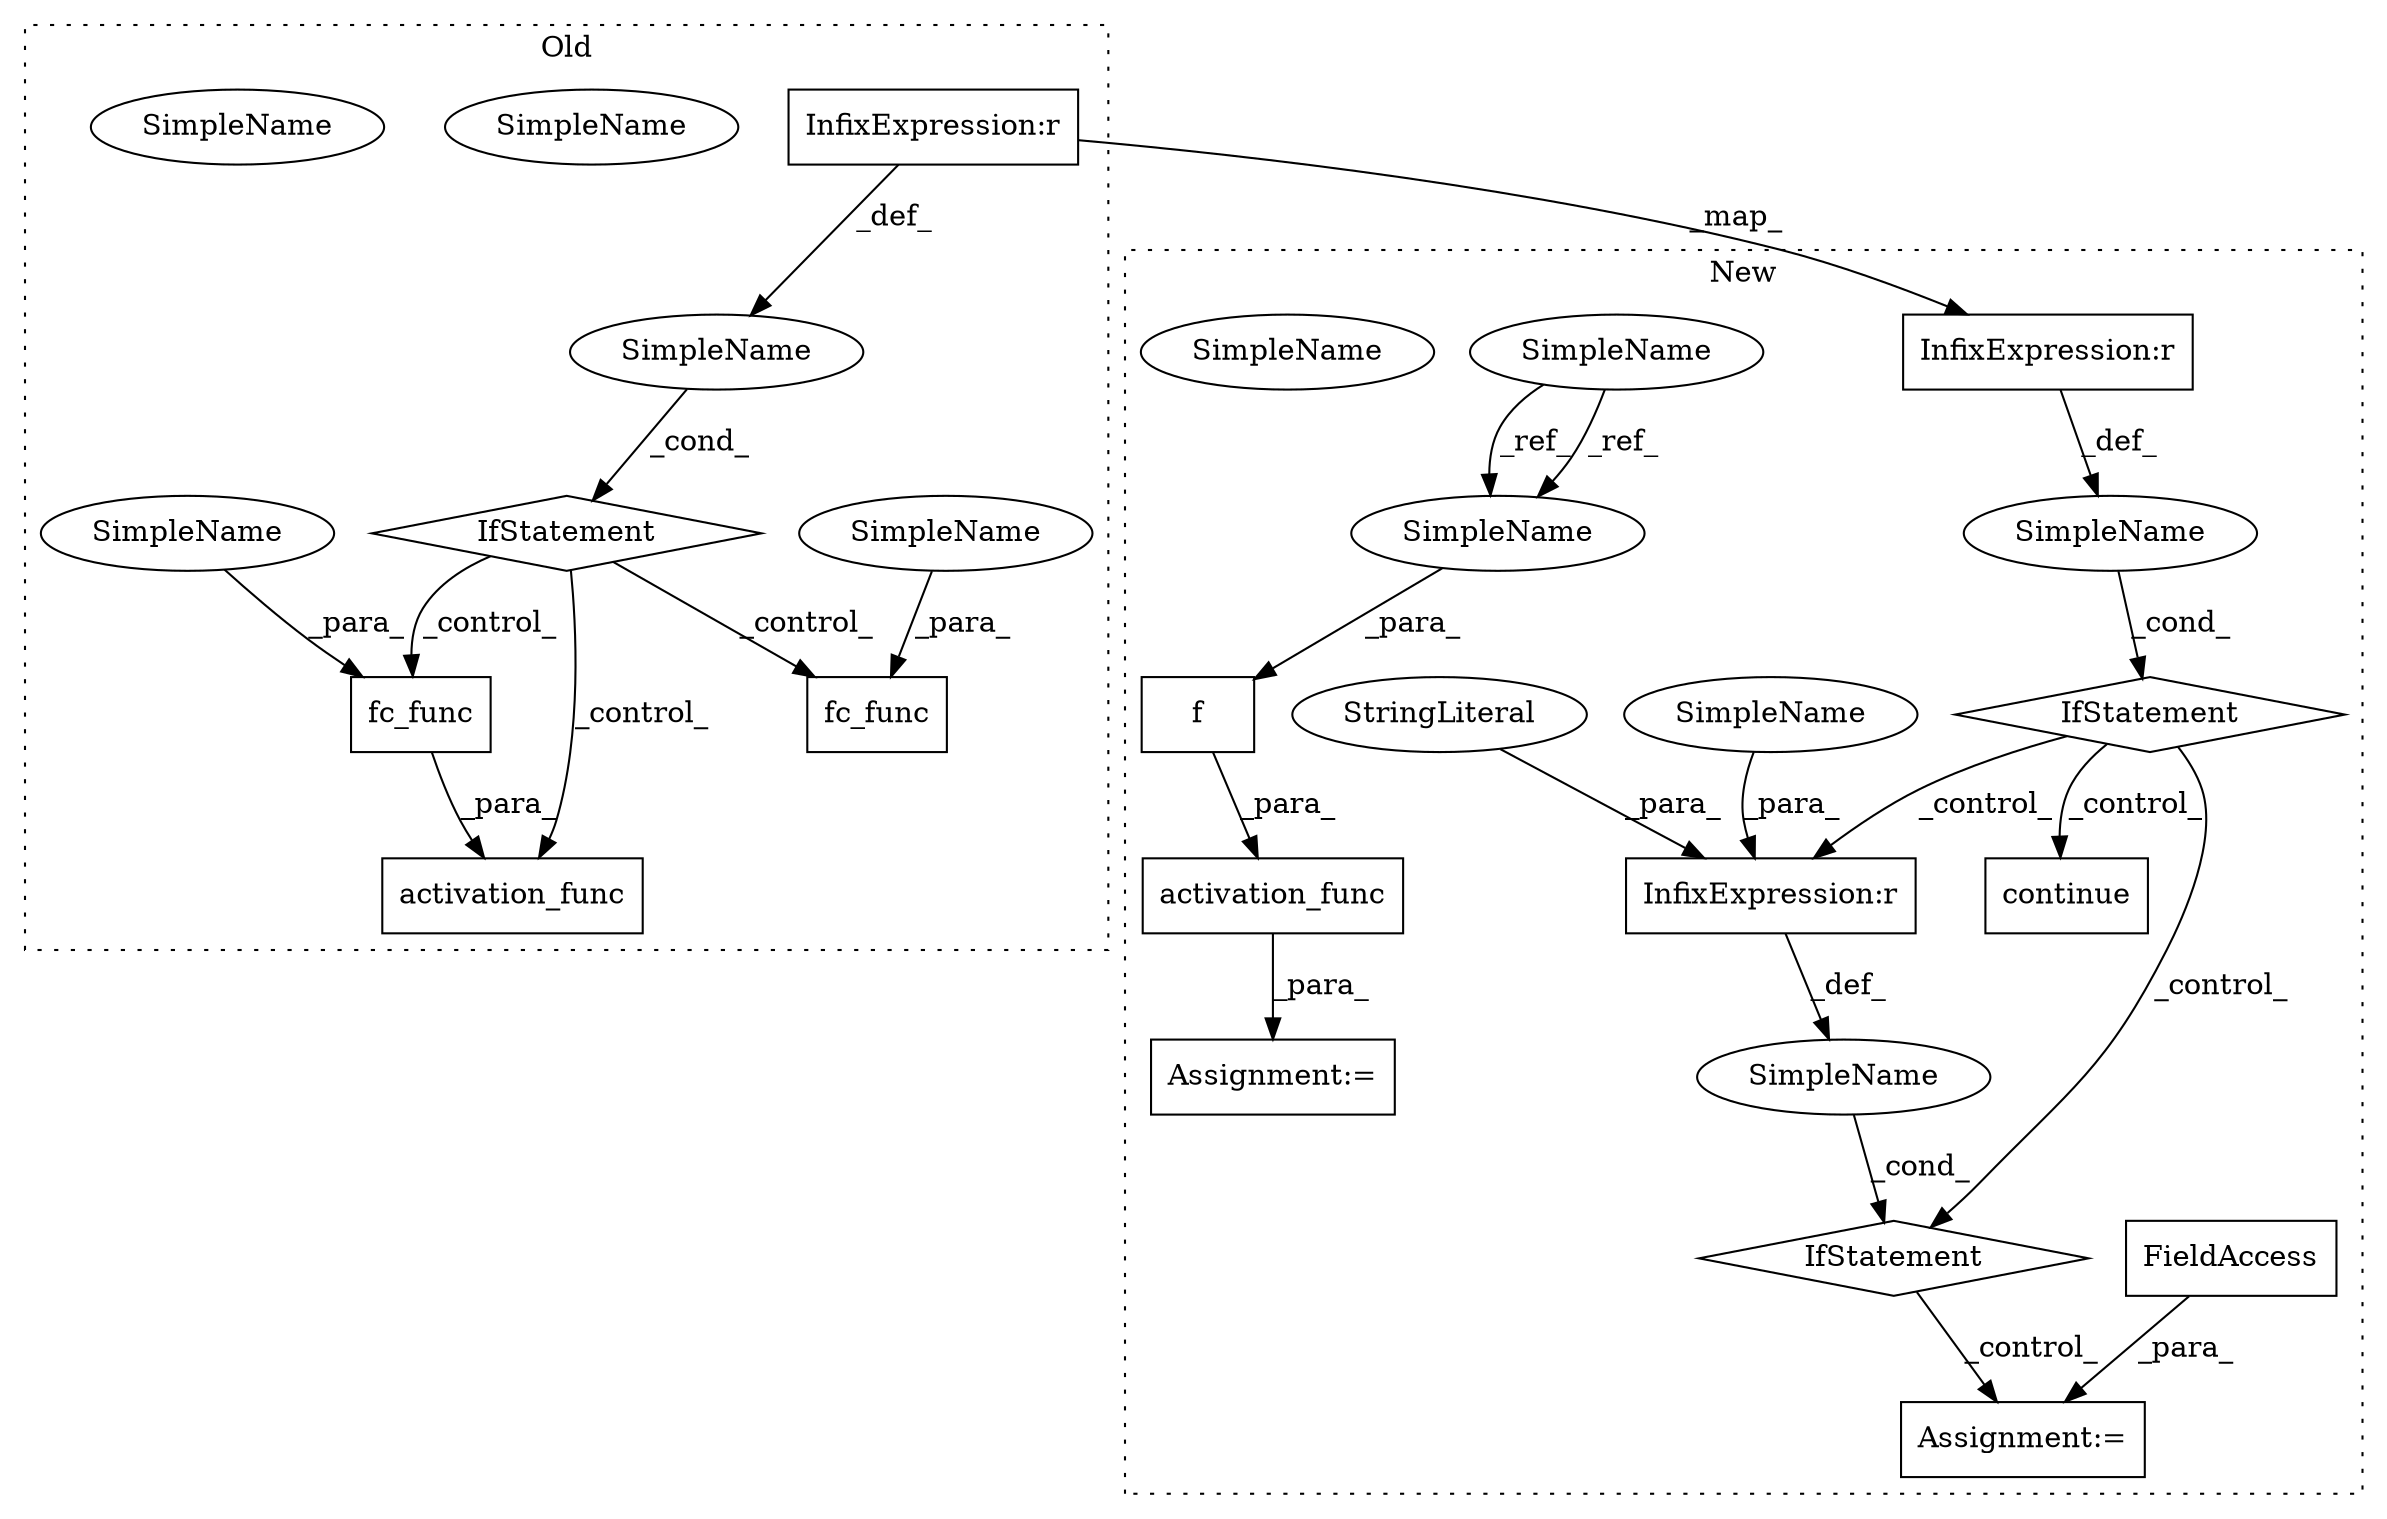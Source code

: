 digraph G {
subgraph cluster0 {
1 [label="IfStatement" a="25" s="13136" l="3" shape="diamond"];
4 [label="fc_func" a="32" s="13168,13177" l="8,1" shape="box"];
6 [label="SimpleName" a="42" s="" l="" shape="ellipse"];
10 [label="fc_func" a="32" s="13139,13148" l="8,1" shape="box"];
12 [label="InfixExpression:r" a="27" s="13123" l="4" shape="box"];
20 [label="activation_func" a="32" s="13152,13178" l="16,1" shape="box"];
23 [label="SimpleName" a="42" s="13147" l="1" shape="ellipse"];
24 [label="SimpleName" a="42" s="13176" l="1" shape="ellipse"];
25 [label="SimpleName" a="42" s="13147" l="1" shape="ellipse"];
26 [label="SimpleName" a="42" s="13176" l="1" shape="ellipse"];
label = "Old";
style="dotted";
}
subgraph cluster1 {
2 [label="activation_func" a="32" s="13367,13384" l="16,1" shape="box"];
3 [label="f" a="32" s="13144,13147" l="2,1" shape="box"];
5 [label="InfixExpression:r" a="27" s="13238" l="4" shape="box"];
7 [label="StringLiteral" a="45" s="13242" l="6" shape="ellipse"];
8 [label="SimpleName" a="42" s="" l="" shape="ellipse"];
9 [label="continue" a="18" s="13194" l="9" shape="box"];
11 [label="InfixExpression:r" a="27" s="13170" l="4" shape="box"];
13 [label="SimpleName" a="42" s="13066" l="1" shape="ellipse"];
14 [label="IfStatement" a="25" s="13156,13182" l="4,2" shape="diamond"];
15 [label="Assignment:=" a="7" s="13275" l="1" shape="box"];
16 [label="FieldAccess" a="22" s="13276" l="10" shape="box"];
17 [label="SimpleName" a="42" s="" l="" shape="ellipse"];
18 [label="IfStatement" a="25" s="13224,13248" l="4,2" shape="diamond"];
19 [label="Assignment:=" a="7" s="13366" l="1" shape="box"];
21 [label="SimpleName" a="42" s="13146" l="1" shape="ellipse"];
22 [label="SimpleName" a="42" s="13228" l="10" shape="ellipse"];
27 [label="SimpleName" a="42" s="13146" l="1" shape="ellipse"];
label = "New";
style="dotted";
}
1 -> 4 [label="_control_"];
1 -> 10 [label="_control_"];
1 -> 20 [label="_control_"];
2 -> 19 [label="_para_"];
3 -> 2 [label="_para_"];
4 -> 20 [label="_para_"];
5 -> 17 [label="_def_"];
6 -> 1 [label="_cond_"];
7 -> 5 [label="_para_"];
8 -> 14 [label="_cond_"];
11 -> 8 [label="_def_"];
12 -> 11 [label="_map_"];
12 -> 6 [label="_def_"];
13 -> 27 [label="_ref_"];
13 -> 27 [label="_ref_"];
14 -> 5 [label="_control_"];
14 -> 18 [label="_control_"];
14 -> 9 [label="_control_"];
16 -> 15 [label="_para_"];
17 -> 18 [label="_cond_"];
18 -> 15 [label="_control_"];
22 -> 5 [label="_para_"];
25 -> 10 [label="_para_"];
26 -> 4 [label="_para_"];
27 -> 3 [label="_para_"];
}